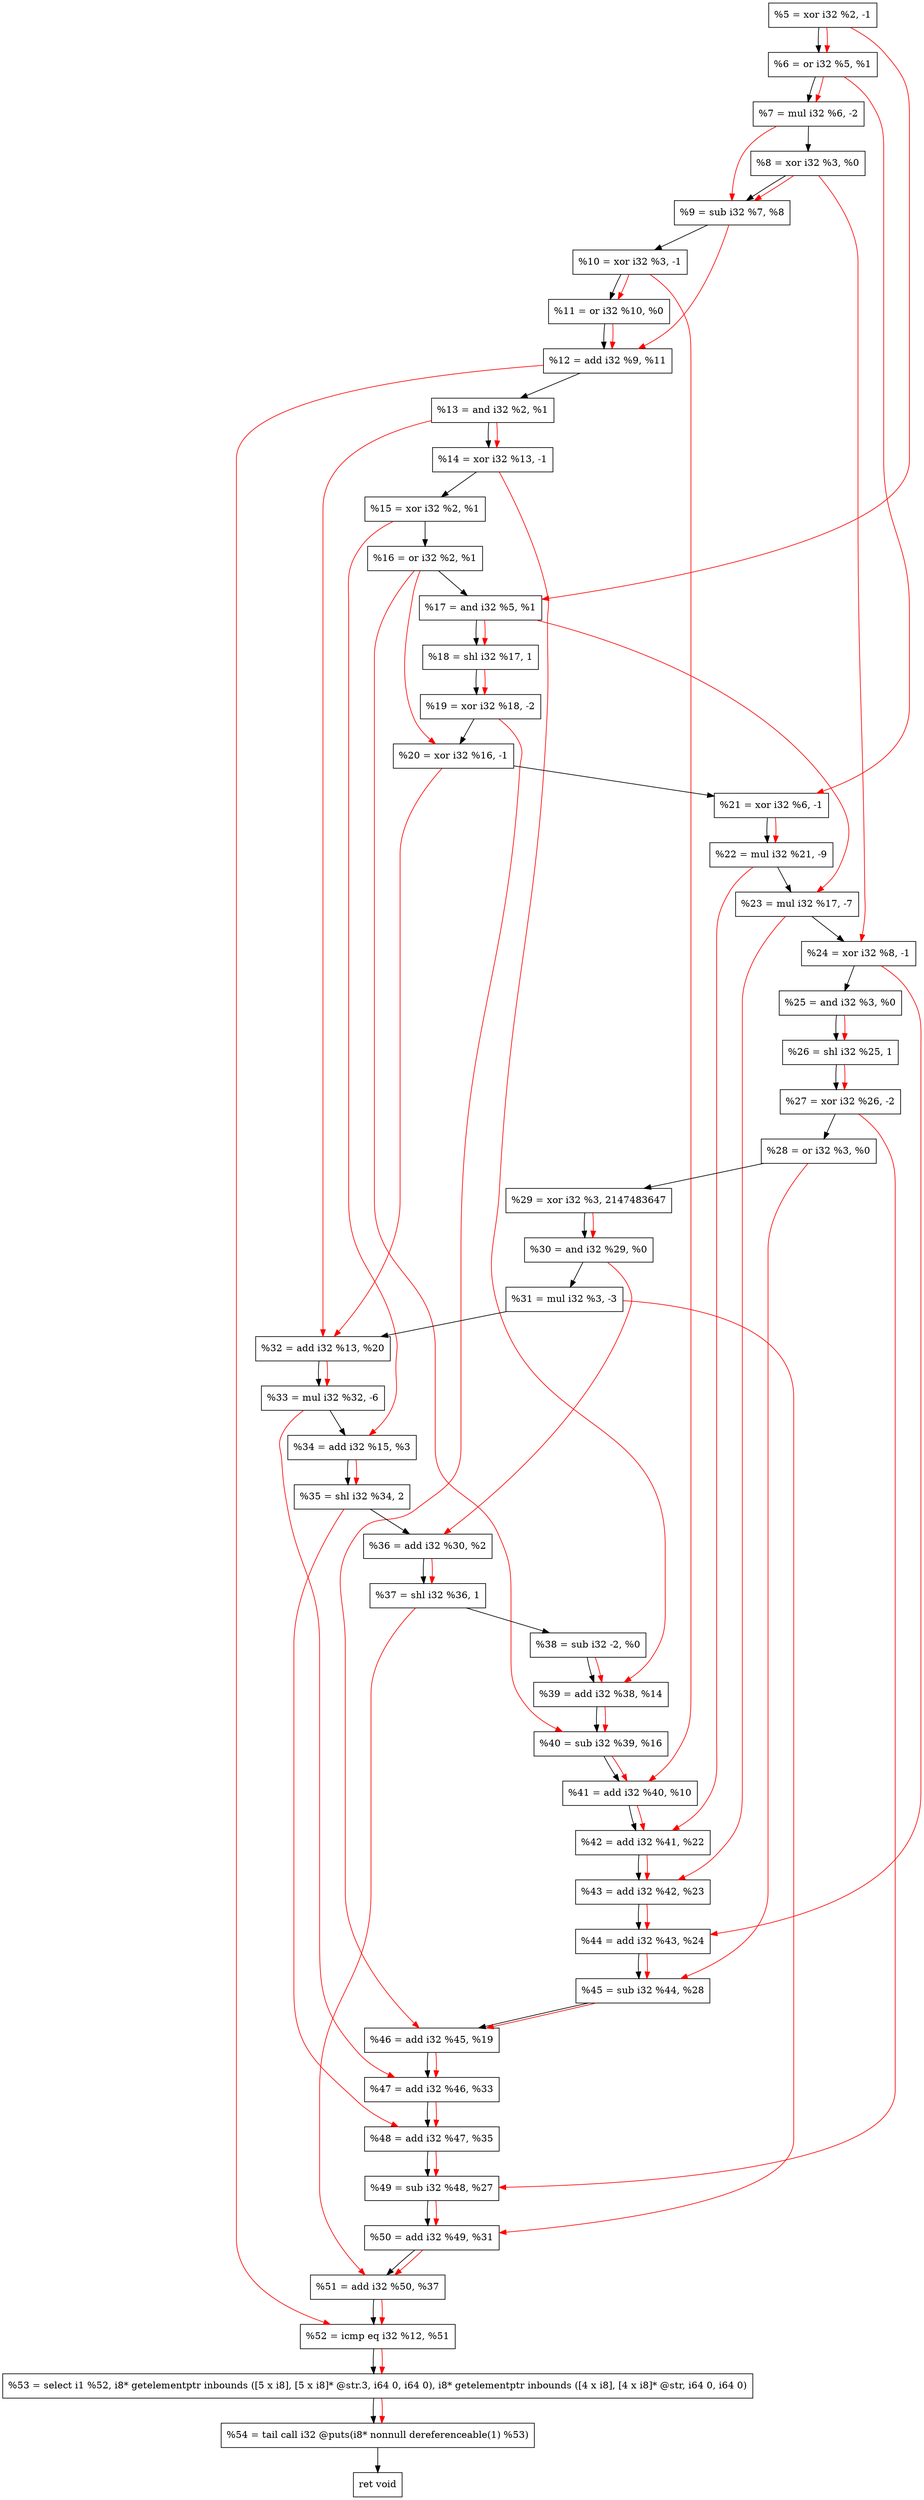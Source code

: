 digraph "DFG for'crackme' function" {
	Node0x1de5d70[shape=record, label="  %5 = xor i32 %2, -1"];
	Node0x1de5de0[shape=record, label="  %6 = or i32 %5, %1"];
	Node0x1de5e80[shape=record, label="  %7 = mul i32 %6, -2"];
	Node0x1de5ef0[shape=record, label="  %8 = xor i32 %3, %0"];
	Node0x1de5f60[shape=record, label="  %9 = sub i32 %7, %8"];
	Node0x1de5fd0[shape=record, label="  %10 = xor i32 %3, -1"];
	Node0x1de6040[shape=record, label="  %11 = or i32 %10, %0"];
	Node0x1de60b0[shape=record, label="  %12 = add i32 %9, %11"];
	Node0x1de6120[shape=record, label="  %13 = and i32 %2, %1"];
	Node0x1de6190[shape=record, label="  %14 = xor i32 %13, -1"];
	Node0x1de6200[shape=record, label="  %15 = xor i32 %2, %1"];
	Node0x1de6270[shape=record, label="  %16 = or i32 %2, %1"];
	Node0x1de62e0[shape=record, label="  %17 = and i32 %5, %1"];
	Node0x1de6380[shape=record, label="  %18 = shl i32 %17, 1"];
	Node0x1de63f0[shape=record, label="  %19 = xor i32 %18, -2"];
	Node0x1de6460[shape=record, label="  %20 = xor i32 %16, -1"];
	Node0x1de64d0[shape=record, label="  %21 = xor i32 %6, -1"];
	Node0x1de6570[shape=record, label="  %22 = mul i32 %21, -9"];
	Node0x1de6610[shape=record, label="  %23 = mul i32 %17, -7"];
	Node0x1de6680[shape=record, label="  %24 = xor i32 %8, -1"];
	Node0x1de66f0[shape=record, label="  %25 = and i32 %3, %0"];
	Node0x1de6760[shape=record, label="  %26 = shl i32 %25, 1"];
	Node0x1de67d0[shape=record, label="  %27 = xor i32 %26, -2"];
	Node0x1de6840[shape=record, label="  %28 = or i32 %3, %0"];
	Node0x1de68e0[shape=record, label="  %29 = xor i32 %3, 2147483647"];
	Node0x1de6950[shape=record, label="  %30 = and i32 %29, %0"];
	Node0x1de69f0[shape=record, label="  %31 = mul i32 %3, -3"];
	Node0x1de6a60[shape=record, label="  %32 = add i32 %13, %20"];
	Node0x1de6d10[shape=record, label="  %33 = mul i32 %32, -6"];
	Node0x1de6d80[shape=record, label="  %34 = add i32 %15, %3"];
	Node0x1de6e20[shape=record, label="  %35 = shl i32 %34, 2"];
	Node0x1de6e90[shape=record, label="  %36 = add i32 %30, %2"];
	Node0x1de6f00[shape=record, label="  %37 = shl i32 %36, 1"];
	Node0x1de6f70[shape=record, label="  %38 = sub i32 -2, %0"];
	Node0x1de6fe0[shape=record, label="  %39 = add i32 %38, %14"];
	Node0x1de7050[shape=record, label="  %40 = sub i32 %39, %16"];
	Node0x1de70c0[shape=record, label="  %41 = add i32 %40, %10"];
	Node0x1de7130[shape=record, label="  %42 = add i32 %41, %22"];
	Node0x1de71a0[shape=record, label="  %43 = add i32 %42, %23"];
	Node0x1de7210[shape=record, label="  %44 = add i32 %43, %24"];
	Node0x1de7280[shape=record, label="  %45 = sub i32 %44, %28"];
	Node0x1de72f0[shape=record, label="  %46 = add i32 %45, %19"];
	Node0x1de7360[shape=record, label="  %47 = add i32 %46, %33"];
	Node0x1de73d0[shape=record, label="  %48 = add i32 %47, %35"];
	Node0x1de7440[shape=record, label="  %49 = sub i32 %48, %27"];
	Node0x1de74b0[shape=record, label="  %50 = add i32 %49, %31"];
	Node0x1de7520[shape=record, label="  %51 = add i32 %50, %37"];
	Node0x1de7590[shape=record, label="  %52 = icmp eq i32 %12, %51"];
	Node0x1d86268[shape=record, label="  %53 = select i1 %52, i8* getelementptr inbounds ([5 x i8], [5 x i8]* @str.3, i64 0, i64 0), i8* getelementptr inbounds ([4 x i8], [4 x i8]* @str, i64 0, i64 0)"];
	Node0x1de7a30[shape=record, label="  %54 = tail call i32 @puts(i8* nonnull dereferenceable(1) %53)"];
	Node0x1de7a80[shape=record, label="  ret void"];
	Node0x1de5d70 -> Node0x1de5de0;
	Node0x1de5de0 -> Node0x1de5e80;
	Node0x1de5e80 -> Node0x1de5ef0;
	Node0x1de5ef0 -> Node0x1de5f60;
	Node0x1de5f60 -> Node0x1de5fd0;
	Node0x1de5fd0 -> Node0x1de6040;
	Node0x1de6040 -> Node0x1de60b0;
	Node0x1de60b0 -> Node0x1de6120;
	Node0x1de6120 -> Node0x1de6190;
	Node0x1de6190 -> Node0x1de6200;
	Node0x1de6200 -> Node0x1de6270;
	Node0x1de6270 -> Node0x1de62e0;
	Node0x1de62e0 -> Node0x1de6380;
	Node0x1de6380 -> Node0x1de63f0;
	Node0x1de63f0 -> Node0x1de6460;
	Node0x1de6460 -> Node0x1de64d0;
	Node0x1de64d0 -> Node0x1de6570;
	Node0x1de6570 -> Node0x1de6610;
	Node0x1de6610 -> Node0x1de6680;
	Node0x1de6680 -> Node0x1de66f0;
	Node0x1de66f0 -> Node0x1de6760;
	Node0x1de6760 -> Node0x1de67d0;
	Node0x1de67d0 -> Node0x1de6840;
	Node0x1de6840 -> Node0x1de68e0;
	Node0x1de68e0 -> Node0x1de6950;
	Node0x1de6950 -> Node0x1de69f0;
	Node0x1de69f0 -> Node0x1de6a60;
	Node0x1de6a60 -> Node0x1de6d10;
	Node0x1de6d10 -> Node0x1de6d80;
	Node0x1de6d80 -> Node0x1de6e20;
	Node0x1de6e20 -> Node0x1de6e90;
	Node0x1de6e90 -> Node0x1de6f00;
	Node0x1de6f00 -> Node0x1de6f70;
	Node0x1de6f70 -> Node0x1de6fe0;
	Node0x1de6fe0 -> Node0x1de7050;
	Node0x1de7050 -> Node0x1de70c0;
	Node0x1de70c0 -> Node0x1de7130;
	Node0x1de7130 -> Node0x1de71a0;
	Node0x1de71a0 -> Node0x1de7210;
	Node0x1de7210 -> Node0x1de7280;
	Node0x1de7280 -> Node0x1de72f0;
	Node0x1de72f0 -> Node0x1de7360;
	Node0x1de7360 -> Node0x1de73d0;
	Node0x1de73d0 -> Node0x1de7440;
	Node0x1de7440 -> Node0x1de74b0;
	Node0x1de74b0 -> Node0x1de7520;
	Node0x1de7520 -> Node0x1de7590;
	Node0x1de7590 -> Node0x1d86268;
	Node0x1d86268 -> Node0x1de7a30;
	Node0x1de7a30 -> Node0x1de7a80;
edge [color=red]
	Node0x1de5d70 -> Node0x1de5de0;
	Node0x1de5de0 -> Node0x1de5e80;
	Node0x1de5e80 -> Node0x1de5f60;
	Node0x1de5ef0 -> Node0x1de5f60;
	Node0x1de5fd0 -> Node0x1de6040;
	Node0x1de5f60 -> Node0x1de60b0;
	Node0x1de6040 -> Node0x1de60b0;
	Node0x1de6120 -> Node0x1de6190;
	Node0x1de5d70 -> Node0x1de62e0;
	Node0x1de62e0 -> Node0x1de6380;
	Node0x1de6380 -> Node0x1de63f0;
	Node0x1de6270 -> Node0x1de6460;
	Node0x1de5de0 -> Node0x1de64d0;
	Node0x1de64d0 -> Node0x1de6570;
	Node0x1de62e0 -> Node0x1de6610;
	Node0x1de5ef0 -> Node0x1de6680;
	Node0x1de66f0 -> Node0x1de6760;
	Node0x1de6760 -> Node0x1de67d0;
	Node0x1de68e0 -> Node0x1de6950;
	Node0x1de6120 -> Node0x1de6a60;
	Node0x1de6460 -> Node0x1de6a60;
	Node0x1de6a60 -> Node0x1de6d10;
	Node0x1de6200 -> Node0x1de6d80;
	Node0x1de6d80 -> Node0x1de6e20;
	Node0x1de6950 -> Node0x1de6e90;
	Node0x1de6e90 -> Node0x1de6f00;
	Node0x1de6f70 -> Node0x1de6fe0;
	Node0x1de6190 -> Node0x1de6fe0;
	Node0x1de6fe0 -> Node0x1de7050;
	Node0x1de6270 -> Node0x1de7050;
	Node0x1de7050 -> Node0x1de70c0;
	Node0x1de5fd0 -> Node0x1de70c0;
	Node0x1de70c0 -> Node0x1de7130;
	Node0x1de6570 -> Node0x1de7130;
	Node0x1de7130 -> Node0x1de71a0;
	Node0x1de6610 -> Node0x1de71a0;
	Node0x1de71a0 -> Node0x1de7210;
	Node0x1de6680 -> Node0x1de7210;
	Node0x1de7210 -> Node0x1de7280;
	Node0x1de6840 -> Node0x1de7280;
	Node0x1de7280 -> Node0x1de72f0;
	Node0x1de63f0 -> Node0x1de72f0;
	Node0x1de72f0 -> Node0x1de7360;
	Node0x1de6d10 -> Node0x1de7360;
	Node0x1de7360 -> Node0x1de73d0;
	Node0x1de6e20 -> Node0x1de73d0;
	Node0x1de73d0 -> Node0x1de7440;
	Node0x1de67d0 -> Node0x1de7440;
	Node0x1de7440 -> Node0x1de74b0;
	Node0x1de69f0 -> Node0x1de74b0;
	Node0x1de74b0 -> Node0x1de7520;
	Node0x1de6f00 -> Node0x1de7520;
	Node0x1de60b0 -> Node0x1de7590;
	Node0x1de7520 -> Node0x1de7590;
	Node0x1de7590 -> Node0x1d86268;
	Node0x1d86268 -> Node0x1de7a30;
}
